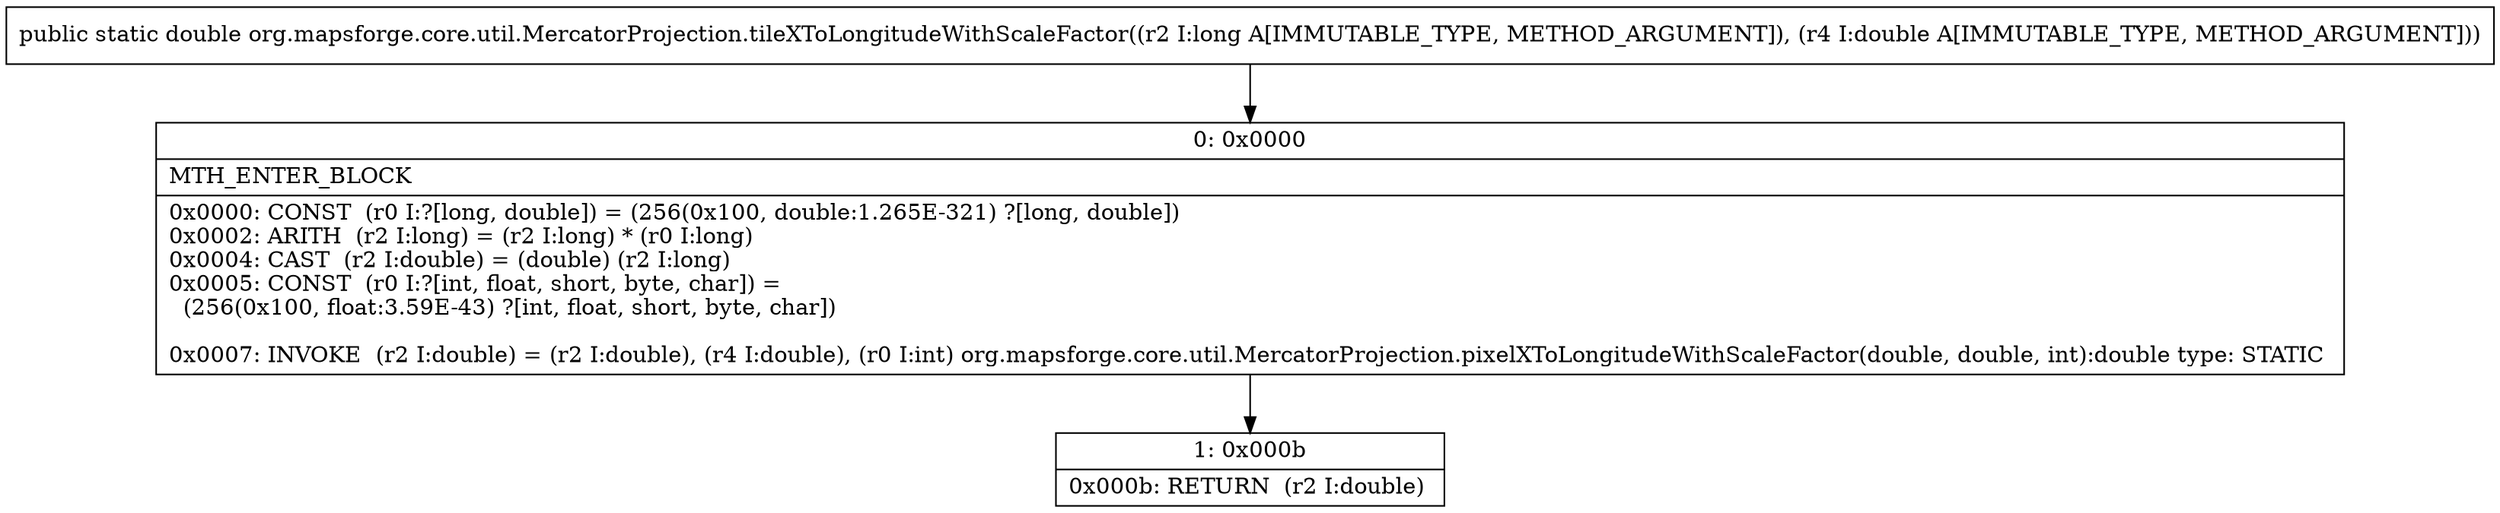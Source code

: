 digraph "CFG fororg.mapsforge.core.util.MercatorProjection.tileXToLongitudeWithScaleFactor(JD)D" {
Node_0 [shape=record,label="{0\:\ 0x0000|MTH_ENTER_BLOCK\l|0x0000: CONST  (r0 I:?[long, double]) = (256(0x100, double:1.265E\-321) ?[long, double]) \l0x0002: ARITH  (r2 I:long) = (r2 I:long) * (r0 I:long) \l0x0004: CAST  (r2 I:double) = (double) (r2 I:long) \l0x0005: CONST  (r0 I:?[int, float, short, byte, char]) = \l  (256(0x100, float:3.59E\-43) ?[int, float, short, byte, char])\l \l0x0007: INVOKE  (r2 I:double) = (r2 I:double), (r4 I:double), (r0 I:int) org.mapsforge.core.util.MercatorProjection.pixelXToLongitudeWithScaleFactor(double, double, int):double type: STATIC \l}"];
Node_1 [shape=record,label="{1\:\ 0x000b|0x000b: RETURN  (r2 I:double) \l}"];
MethodNode[shape=record,label="{public static double org.mapsforge.core.util.MercatorProjection.tileXToLongitudeWithScaleFactor((r2 I:long A[IMMUTABLE_TYPE, METHOD_ARGUMENT]), (r4 I:double A[IMMUTABLE_TYPE, METHOD_ARGUMENT])) }"];
MethodNode -> Node_0;
Node_0 -> Node_1;
}

